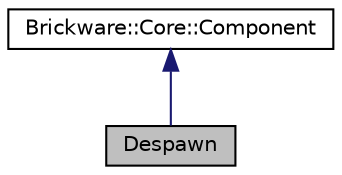 digraph "Despawn"
{
  edge [fontname="Helvetica",fontsize="10",labelfontname="Helvetica",labelfontsize="10"];
  node [fontname="Helvetica",fontsize="10",shape=record];
  Node1 [label="Despawn",height=0.2,width=0.4,color="black", fillcolor="grey75", style="filled", fontcolor="black"];
  Node2 -> Node1 [dir="back",color="midnightblue",fontsize="10",style="solid",fontname="Helvetica"];
  Node2 [label="Brickware::Core::Component",height=0.2,width=0.4,color="black", fillcolor="white", style="filled",URL="$classBrickware_1_1Core_1_1Component.html"];
}
